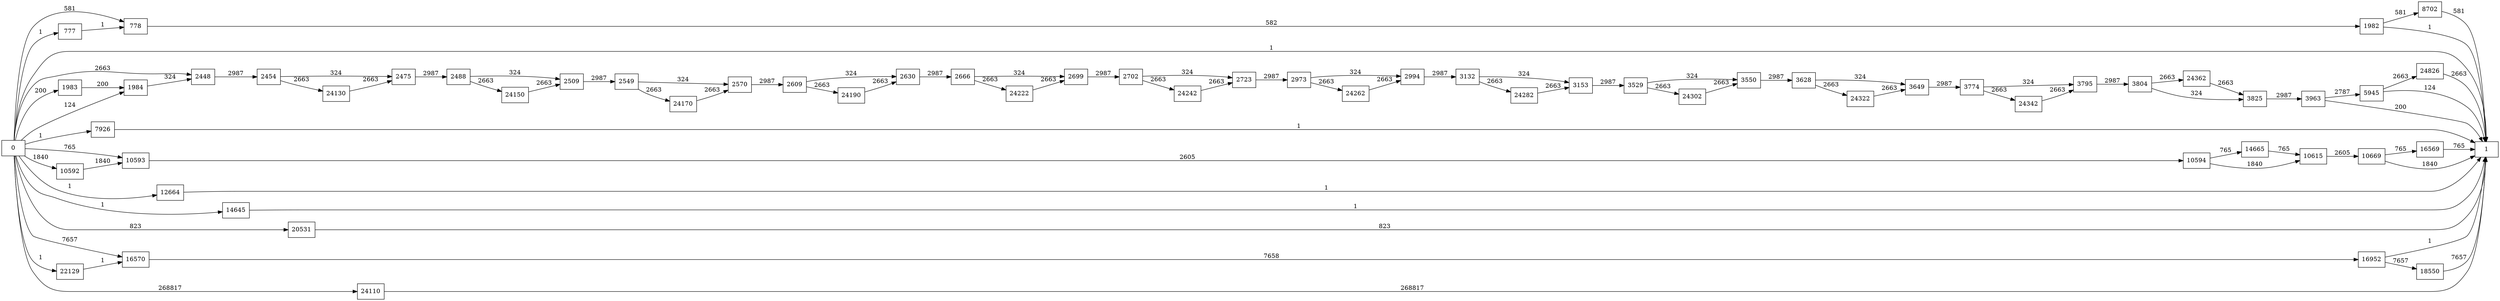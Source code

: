 digraph {
	graph [rankdir=LR]
	node [shape=rectangle]
	777 -> 778 [label=1]
	778 -> 1982 [label=582]
	1982 -> 1 [label=1]
	1982 -> 8702 [label=581]
	1983 -> 1984 [label=200]
	1984 -> 2448 [label=324]
	2448 -> 2454 [label=2987]
	2454 -> 2475 [label=324]
	2454 -> 24130 [label=2663]
	2475 -> 2488 [label=2987]
	2488 -> 2509 [label=324]
	2488 -> 24150 [label=2663]
	2509 -> 2549 [label=2987]
	2549 -> 2570 [label=324]
	2549 -> 24170 [label=2663]
	2570 -> 2609 [label=2987]
	2609 -> 2630 [label=324]
	2609 -> 24190 [label=2663]
	2630 -> 2666 [label=2987]
	2666 -> 2699 [label=324]
	2666 -> 24222 [label=2663]
	2699 -> 2702 [label=2987]
	2702 -> 2723 [label=324]
	2702 -> 24242 [label=2663]
	2723 -> 2973 [label=2987]
	2973 -> 2994 [label=324]
	2973 -> 24262 [label=2663]
	2994 -> 3132 [label=2987]
	3132 -> 3153 [label=324]
	3132 -> 24282 [label=2663]
	3153 -> 3529 [label=2987]
	3529 -> 3550 [label=324]
	3529 -> 24302 [label=2663]
	3550 -> 3628 [label=2987]
	3628 -> 3649 [label=324]
	3628 -> 24322 [label=2663]
	3649 -> 3774 [label=2987]
	3774 -> 3795 [label=324]
	3774 -> 24342 [label=2663]
	3795 -> 3804 [label=2987]
	3804 -> 3825 [label=324]
	3804 -> 24362 [label=2663]
	3825 -> 3963 [label=2987]
	3963 -> 5945 [label=2787]
	3963 -> 1 [label=200]
	5945 -> 1 [label=124]
	5945 -> 24826 [label=2663]
	7926 -> 1 [label=1]
	8702 -> 1 [label=581]
	10592 -> 10593 [label=1840]
	10593 -> 10594 [label=2605]
	10594 -> 10615 [label=1840]
	10594 -> 14665 [label=765]
	10615 -> 10669 [label=2605]
	10669 -> 1 [label=1840]
	10669 -> 16569 [label=765]
	12664 -> 1 [label=1]
	14645 -> 1 [label=1]
	14665 -> 10615 [label=765]
	16569 -> 1 [label=765]
	16570 -> 16952 [label=7658]
	16952 -> 1 [label=1]
	16952 -> 18550 [label=7657]
	18550 -> 1 [label=7657]
	20531 -> 1 [label=823]
	22129 -> 16570 [label=1]
	24110 -> 1 [label=268817]
	24130 -> 2475 [label=2663]
	24150 -> 2509 [label=2663]
	24170 -> 2570 [label=2663]
	24190 -> 2630 [label=2663]
	24222 -> 2699 [label=2663]
	24242 -> 2723 [label=2663]
	24262 -> 2994 [label=2663]
	24282 -> 3153 [label=2663]
	24302 -> 3550 [label=2663]
	24322 -> 3649 [label=2663]
	24342 -> 3795 [label=2663]
	24362 -> 3825 [label=2663]
	24826 -> 1 [label=2663]
	0 -> 1983 [label=200]
	0 -> 1984 [label=124]
	0 -> 778 [label=581]
	0 -> 10593 [label=765]
	0 -> 16570 [label=7657]
	0 -> 2448 [label=2663]
	0 -> 777 [label=1]
	0 -> 1 [label=1]
	0 -> 7926 [label=1]
	0 -> 10592 [label=1840]
	0 -> 12664 [label=1]
	0 -> 14645 [label=1]
	0 -> 20531 [label=823]
	0 -> 22129 [label=1]
	0 -> 24110 [label=268817]
}
